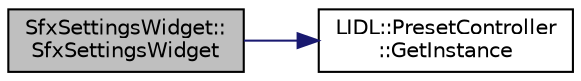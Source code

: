 digraph "SfxSettingsWidget::SfxSettingsWidget"
{
 // LATEX_PDF_SIZE
  edge [fontname="Helvetica",fontsize="10",labelfontname="Helvetica",labelfontsize="10"];
  node [fontname="Helvetica",fontsize="10",shape=record];
  rankdir="LR";
  Node1 [label="SfxSettingsWidget::\lSfxSettingsWidget",height=0.2,width=0.4,color="black", fillcolor="grey75", style="filled", fontcolor="black",tooltip="SfxSettingsWidget Overloaded constructor to account for SFX name."];
  Node1 -> Node2 [color="midnightblue",fontsize="10",style="solid",fontname="Helvetica"];
  Node2 [label="LIDL::PresetController\l::GetInstance",height=0.2,width=0.4,color="black", fillcolor="white", style="filled",URL="$class_l_i_d_l_1_1_preset_controller.html#a13c94a9d88bc7bff8946ef4aef55a52d",tooltip="GetInstance, returns the instance of the controller, creating one if it doesn't exist."];
}
